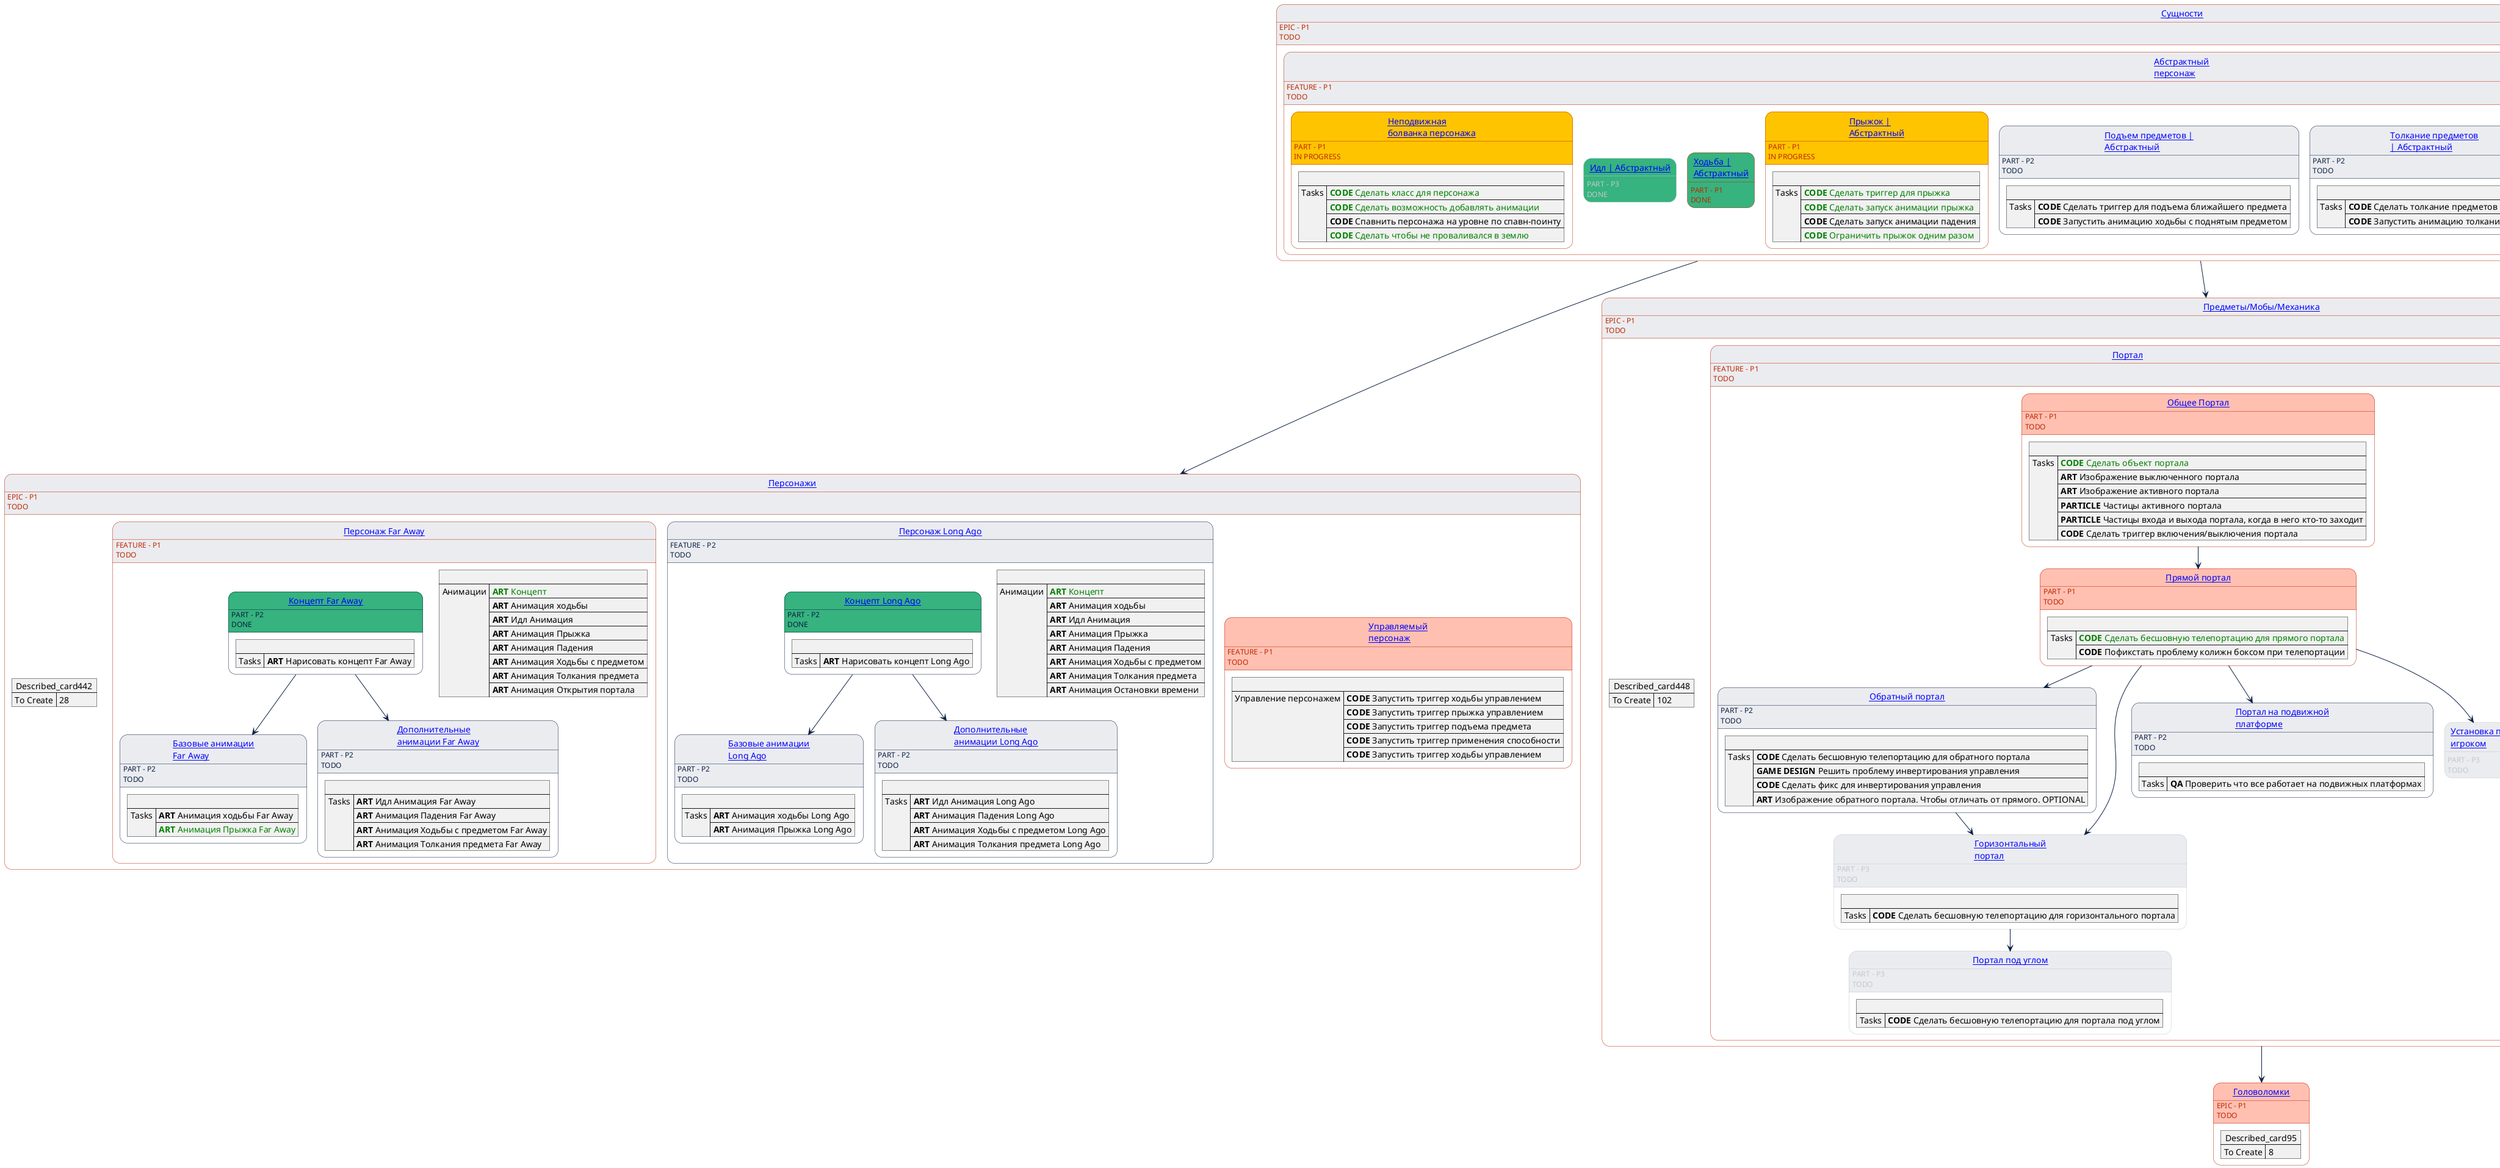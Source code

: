 @startuml

        skinparam state {
          BackgroundColor #FAFBFC
          BackgroundColor<<todo>> #EBECF0

          BackgroundColor<<burn>> #FF2E00
          BackgroundColor<<hot>> #FFC0B2

          BackgroundColor<<blocked>> #FF7452
          BackgroundColor<<inprogress>> #FFC400
          BackgroundColor<<intest>> #66BAFF
          BackgroundColor<<done>> #36B37E
          BackgroundColor<<closed>> #006644
          BorderColor #091E42
          BorderColor<<p0>> #BF2600
          BorderColor<<p1>> #BF2600
          BorderColor<<p2>> #091E42
          BorderColor<<p3>> #C1C7D0
          BorderColor<<p4>> #FFFFFF
          FontColor<<p0>> #BF2600
          FontColor<<p1>> #BF2600
          FontColor<<p2>> #091E42
          FontColor<<p3>> #C1C7D0
          FontColor<<p4>> #FFFFFF
          HyperLinkColor<<CARD_TYPE_1>> #403294
HyperLinkColor<<CARD_TYPE_2-1>> #0747A6
HyperLinkColor<<CARD_TYPE_2>> #008DA6
HyperLinkColor<<CARD_TYPE_2-2>> #00a61c
HyperLinkColor<<CARD_TYPE_3>> #a58300
HyperLinkColor<<CARD_TYPE_2-3>> #af5800
HyperLinkColor<<BUG>> #BF2600
HyperLinkColor<<CARD_TYPE_4>> #403294
HyperLinkColor<<CARD_TYPE_2-4>> #0747A6
HyperLinkColor<<CARD_TYPE_2-5>> #008DA6

          ArrowColor #091E42
        }

state "[[https://trello.com/c/M8bydkon Сущности]]" as card449  <<todo>> <<CARD_TYPE_2-1>> <<p1>> {

  state "[[https://trello.com/c/NQSCrz3N Абстрактный\nперсонаж]]" as card482  <<todo>> <<CARD_TYPE_2-2>> <<p1>> {

    state "[[https://trello.com/c/u6ASup4J Неподвижная\nболванка персонажа]]" as card483  <<inprogress>> <<CARD_TYPE_2-3>> <<p1>> {
 json " " as Checklists_card483 {
  "Tasks": [
    "<color:green>**CODE** Сделать класс для персонажа",
    "<color:green>**CODE** Сделать возможность добавлять анимации",
    "**CODE** Спавнить персонажа на уровне по спавн-поинту",
    "<color:green>**CODE** Сделать чтобы не проваливался в землю"
  ]
}
    }
    card483 : PART - P1
    card483 : IN PROGRESS

    state "[[https://trello.com/c/fY5Et2Qx Идл | Абстрактный]]" as card484  <<done>> <<CARD_TYPE_2-3>> <<p3>> {
     }
    card484 : PART - P3
    card484 : DONE

    state "[[https://trello.com/c/sDaIzLJY Ходьба |\nАбстрактный]]" as card485  <<done>> <<CARD_TYPE_2-3>> <<p1>> {
     }
    card485 : PART - P1
    card485 : DONE

    state "[[https://trello.com/c/XyvrB6x3 Прыжок |\nАбстрактный]]" as card486  <<inprogress>> <<CARD_TYPE_2-3>> <<p1>> {
 json " " as Checklists_card486 {
  "Tasks": [
    "<color:green>**CODE** Сделать триггер для прыжка",
    "<color:green>**CODE** Сделать запуск анимации прыжка",
    "**CODE** Сделать запуск анимации падения",
    "<color:green>**CODE** Ограничить прыжок одним разом"
  ]
}
    }
    card486 : PART - P1
    card486 : IN PROGRESS

    state "[[https://trello.com/c/eYRPrLlh Подъем предметов |\nАбстрактный]]" as card487  <<todo>> <<CARD_TYPE_2-3>> <<p2>> {
 json " " as Checklists_card487 {
  "Tasks": [
    "**CODE** Сделать триггер для подъема ближайшего предмета",
    "**CODE** Запустить анимацию ходьбы с поднятым предметом"
  ]
}
    }
    card487 : PART - P2
    card487 : TODO

    state "[[https://trello.com/c/Aq43YofT Толкание предметов\n| Абстрактный]]" as card488  <<todo>> <<CARD_TYPE_2-3>> <<p2>> {
 json " " as Checklists_card488 {
  "Tasks": [
    "**CODE** Сделать толкание предметов",
    "**CODE** Запустить анимацию толкания предмета"
  ]
}
    }
    card488 : PART - P2
    card488 : TODO

    state "[[https://trello.com/c/PbLnm60s Смерть |\nАбстрактный]]" as card489 <<hot>> <<todo>> <<CARD_TYPE_2-3>> <<p1>> {
 json " " as Checklists_card489 {
  "Tasks": [
    "**CODE** Сделать уничтожение объекта",
    "**CODE** Запустить анимацию смерти",
    "**PARTICLE** Запустить частицы"
  ]
}
    }
    card489 : PART - P1
    card489 : TODO

    state "[[https://trello.com/c/D3Q8rXWI Применение\nспособности |\nАбстрактный]]" as card490  <<todo>> <<CARD_TYPE_2-3>> <<p3>> {
 json " " as Checklists_card490 {
  "Tasks": [
    "**CODE** Сделать триггер применения способности",
    "**PARTICLE** Запустить частицы применения способности"
  ]
}
    }
    card490 : PART - P3
    card490 : TODO
  }
  card482 : FEATURE - P1
  card482 : TODO
}
card449 : EPIC - P1
card449 : TODO

state "[[https://trello.com/c/OB3PXE2L Персонажи]]" as card442  <<todo>> <<CARD_TYPE_2-1>> <<p1>> {
 json Described_card442 {
  "To Create": 28
}

  state "[[https://trello.com/c/eRk7buWW Персонаж Far Away]]" as card89  <<todo>> <<CARD_TYPE_2-2>> <<p1>> {

    state "[[https://trello.com/c/Pkkep2DL Концепт Far Away]]" as card476  <<done>> <<CARD_TYPE_2-3>> <<p2>> {
 json " " as Checklists_card476 {
  "Tasks": [
    "**ART** Нарисовать концепт Far Away"
  ]
}
    }
    card476 : PART - P2
    card476 : DONE

    state "[[https://trello.com/c/aMsoY7Wb Базовые анимации\nFar Away]]" as card477  <<todo>> <<CARD_TYPE_2-3>> <<p2>> {
 json " " as Checklists_card477 {
  "Tasks": [
    "**ART** Анимация ходьбы Far Away",
    "<color:green>**ART** Анимация Прыжка Far Away"
  ]
}
    }
    card477 : PART - P2
    card477 : TODO

    state "[[https://trello.com/c/vZMjMHHn Дополнительные\nанимации Far Away]]" as card478  <<todo>> <<CARD_TYPE_2-3>> <<p2>> {
 json " " as Checklists_card478 {
  "Tasks": [
    "**ART** Идл Анимация Far Away",
    "**ART** Анимация Падения Far Away",
    "**ART** Анимация Ходьбы с предметом Far Away",
    "**ART** Анимация Толкания предмета Far Away"
  ]
}
    }
    card478 : PART - P2
    card478 : TODO
json " " as Checklists_card89 {
  "Анимации": [
    "<color:green>**ART** Концепт",
    "**ART** Анимация ходьбы",
    "**ART** Идл Анимация",
    "**ART** Анимация Прыжка",
    "**ART** Анимация Падения",
    "**ART** Анимация Ходьбы с предметом",
    "**ART** Анимация Толкания предмета",
    "**ART** Анимация Открытия портала"
  ]
}
  }
  card89 : FEATURE - P1
  card89 : TODO

  state "[[https://trello.com/c/QLUYUHMH Персонаж Long Ago]]" as card90  <<todo>> <<CARD_TYPE_2-2>> <<p2>> {

    state "[[https://trello.com/c/OMtcEe9a Концепт Long Ago]]" as card479  <<done>> <<CARD_TYPE_2-3>> <<p2>> {
 json " " as Checklists_card479 {
  "Tasks": [
    "**ART** Нарисовать концепт Long Ago"
  ]
}
    }
    card479 : PART - P2
    card479 : DONE

    state "[[https://trello.com/c/cbXqdVSq Базовые анимации\nLong Ago]]" as card480  <<todo>> <<CARD_TYPE_2-3>> <<p2>> {
 json " " as Checklists_card480 {
  "Tasks": [
    "**ART** Анимация ходьбы Long Ago",
    "**ART** Анимация Прыжка Long Ago"
  ]
}
    }
    card480 : PART - P2
    card480 : TODO

    state "[[https://trello.com/c/FOmqd4HZ Дополнительные\nанимации Long Ago]]" as card481  <<todo>> <<CARD_TYPE_2-3>> <<p2>> {
 json " " as Checklists_card481 {
  "Tasks": [
    "**ART** Идл Анимация Long Ago",
    "**ART** Анимация Падения Long Ago",
    "**ART** Анимация Ходьбы с предметом Long Ago",
    "**ART** Анимация Толкания предмета Long Ago"
  ]
}
    }
    card481 : PART - P2
    card481 : TODO
json " " as Checklists_card90 {
  "Анимации": [
    "<color:green>**ART** Концепт",
    "**ART** Анимация ходьбы",
    "**ART** Идл Анимация",
    "**ART** Анимация Прыжка",
    "**ART** Анимация Падения",
    "**ART** Анимация Ходьбы с предметом",
    "**ART** Анимация Толкания предмета",
    "**ART** Анимация Остановки времени"
  ]
}
  }
  card90 : FEATURE - P2
  card90 : TODO

  state "[[https://trello.com/c/rqRb8MI2 Управляемый\nперсонаж]]" as card491 <<hot>> <<todo>> <<CARD_TYPE_2-2>> <<p1>> {
 json " " as Checklists_card491 {
  "Управление персонажем": [
    "**CODE** Запустить триггер ходьбы управлением",
    "**CODE** Запустить триггер прыжка управлением",
    "**CODE** Запустить триггер подъема предмета",
    "**CODE** Запустить триггер применения способности",
    "**CODE** Запустить триггер ходьбы управлением"
  ]
}
  }
  card491 : FEATURE - P1
  card491 : TODO
}
card442 : EPIC - P1
card442 : TODO

state "[[https://trello.com/c/thSPma3j Головоломки]]" as card95 <<hot>> <<todo>> <<CARD_TYPE_2-1>> <<p1>> {
 json Described_card95 {
  "To Create": 8
}
}
card95 : EPIC - P1
card95 : TODO

state "[[https://trello.com/c/kmnl1upe \nПредметы/Мобы/Механика]]" as card448  <<todo>> <<CARD_TYPE_2-1>> <<p1>> {
 json Described_card448 {
  "To Create": 102
}

  state "[[https://trello.com/c/Z95d535p Портал]]" as card492  <<todo>> <<CARD_TYPE_2-2>> <<p1>> {

    state "[[https://trello.com/c/4kKnQmT6 Общее Портал]]" as card493 <<hot>> <<todo>> <<CARD_TYPE_2-3>> <<p1>> {
 json " " as Checklists_card493 {
  "Tasks": [
    "<color:green>**CODE** Сделать объект портала",
    "**ART** Изображение выключенного портала",
    "**ART** Изображение активного портала",
    "**PARTICLE** Частицы активного портала",
    "**PARTICLE** Частицы входа и выхода портала, когда в него кто-то заходит",
    "**CODE** Сделать триггер включения/выключения портала"
  ]
}
    }
    card493 : PART - P1
    card493 : TODO

    state "[[https://trello.com/c/x5xQmiVA Прямой портал]]" as card494 <<hot>> <<todo>> <<CARD_TYPE_2-3>> <<p1>> {
 json " " as Checklists_card494 {
  "Tasks": [
    "<color:green>**CODE** Сделать бесшовную телепортацию для прямого портала",
    "**CODE** Пофикстать проблему колижн боксом при телепортации"
  ]
}
    }
    card494 : PART - P1
    card494 : TODO

    state "[[https://trello.com/c/kWCvQNgS Обратный портал]]" as card495  <<todo>> <<CARD_TYPE_2-3>> <<p2>> {
 json " " as Checklists_card495 {
  "Tasks": [
    "**CODE** Сделать бесшовную телепортацию для обратного портала",
    "**GAME DESIGN** Решить проблему инвертирования управления",
    "**CODE** Сделать фикс для инвертирования управления",
    "**ART** Изображение обратного портала. Чтобы отличать от прямого. OPTIONAL"
  ]
}
    }
    card495 : PART - P2
    card495 : TODO

    state "[[https://trello.com/c/JK9oTYgT Горизонтальный\nпортал]]" as card496  <<todo>> <<CARD_TYPE_2-3>> <<p3>> {
 json " " as Checklists_card496 {
  "Tasks": [
    "**CODE** Сделать бесшовную телепортацию для горизонтального портала"
  ]
}
    }
    card496 : PART - P3
    card496 : TODO

    state "[[https://trello.com/c/cESy34mn Портал под углом]]" as card497  <<todo>> <<CARD_TYPE_2-3>> <<p3>> {
 json " " as Checklists_card497 {
  "Tasks": [
    "**CODE** Сделать бесшовную телепортацию для портала под углом"
  ]
}
    }
    card497 : PART - P3
    card497 : TODO

    state "[[https://trello.com/c/GFAuB1PL Портал на подвижной\nплатформе]]" as card498  <<todo>> <<CARD_TYPE_2-3>> <<p2>> {
 json " " as Checklists_card498 {
  "Tasks": [
    "**QA** Проверить что все работает на подвижных платформах"
  ]
}
    }
    card498 : PART - P2
    card498 : TODO

    state "[[https://trello.com/c/4bJAuoUo Установка портала\nигроком]]" as card499  <<todo>> <<CARD_TYPE_2-3>> <<p3>> {
     }
    card499 : PART - P3
    card499 : TODO
  }
  card492 : FEATURE - P1
  card492 : TODO

  state "[[https://trello.com/c/1Voarb9B Ящик]]" as card500 <<hot>> <<todo>> <<CARD_TYPE_2-2>> <<p1>> {
 json " " as Checklists_card500 {
  "**Item** Общее Ящик": [
    "<color:green>**CODE** Сделать объект для ящика",
    "**ART** Нарисовать ящик"
  ],
  "**Mechanic** Толкание предметов": [
    "**CODE** Сделать возможность толкать предметы"
  ]
}
  }
  card500 : FEATURE - P1
  card500 : TODO
}
card448 : EPIC - P1
card448 : TODO

state "[[https://trello.com/c/5RnEewpx Локации]]" as card93  <<todo>> <<CARD_TYPE_2-1>> <<p2>> {
 json Described_card93 {
  "To Create": 206
}

  state "[[https://trello.com/c/3UuKlJdp Деревня]]" as card501  <<todo>> <<CARD_TYPE_2-2>> <<p2>> {

    state "[[https://trello.com/c/GVQraAKf Тайлсет деревни]]" as card502  <<todo>> <<CARD_TYPE_2-3>> <<p2>> {

      state "[[https://trello.com/c/2cultoZp Нарисовать концепт\nдеревни]]" as card503  <<done>> <<CARD_TYPE_2-4>> <<p2>> {
       }
      card503 : TASK - P2
      card503 : DONE
    }
    card502 : PART - P2
    card502 : TODO
  }
  card501 : FEATURE - P2
  card501 : TODO
}
card93 : EPIC - P2
card93 : TODO

state "[[https://trello.com/c/N0VExjfO Неписи с диалогами]]" as card96  <<todo>> <<CARD_TYPE_2-1>> <<p3>> {
 json Described_card96 {
  "To Create": 1
}
}
card96 : EPIC - P3
card96 : TODO

state "[[https://trello.com/c/GvaRpKQJ Менюшки]]" as card97  <<todo>> <<CARD_TYPE_2-1>> <<p3>> {
 json Described_card97 {
  "To Create": 84
}
}
card97 : EPIC - P3
card97 : TODO

state "[[https://trello.com/c/7ZQSXg5t Заставки]]" as card94  <<todo>> <<CARD_TYPE_2-1>> <<p4>> {
 json Described_card94 {
  "To Create": 11
}
}
card94 : EPIC - P4
card94 : TODO

state "[[https://trello.com/c/cte6TUFC Собрать ассеты]]" as card452  <<inprogress>> <<CARD_TYPE_2-4>> <<p1>> {
 json " " as Checklists_card452 {
  "Чек-лист": [
    "Звуковые эффекты",
    "Уровни",
    "Визуальные эффекты",
    "Модели окружения",
    "Модели персонажей",
    "UI элементы"
  ]
}
}
card452 : TASK - P1
card452 : IN PROGRESS

state "[[https://trello.com/c/2LToqcoJ Test]]" as card504  <<intest>> <<CARD_TYPE_2-1>> <<p2>> {
 json Described_card504 {
  "To Create": 6
}

  state "[[https://trello.com/c/glvOOdYI TEST Общее]]" as card526  <<intest>> <<CARD_TYPE_2-2>> <<p2>> {
 json " " as Checklists_card526 {
  "TEST Режим заставки": [
    "**CODE** TEST Сделать режим показа заставки",
    "**CODE** TEST Сделать перемещение энтитей по сценарию",
    "**CODE** TEST Сделать триггер начала заставки"
  ]
}
  }
  card526 : FEATURE - P2
  card526 : IN TEST
}
card504 : EPIC - P2
card504 : IN TEST

state "Перел" as card88 <<closed>> {
 }
card88 : CLOSED

state "Дать " as card447 <<closed>> {
 }
card447 : CLOSED

state "Описа" as card7 <<closed>> {
 }
card7 : CLOSED
card449 --> card442
card449 --> card448
card449 --> card96
card448 --> card95
card93 --> card96
card96 --> card94


card493 --> card494
card494 --> card495
card494 --> card498
card494 --> card496
card494 --> card499
card495 --> card496
card496 --> card497
card476 --> card477
card476 --> card478
card479 --> card480
card479 --> card481



        @enduml